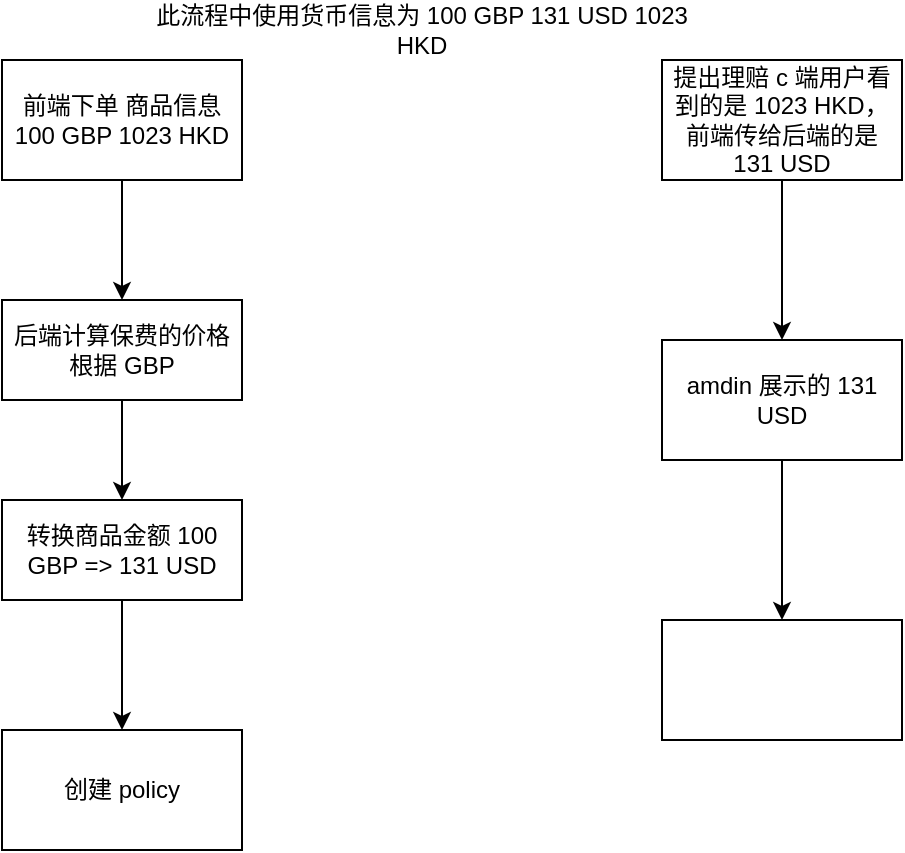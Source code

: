 <mxfile version="21.6.2" type="github">
  <diagram id="C5RBs43oDa-KdzZeNtuy" name="Page-1">
    <mxGraphModel dx="1434" dy="828" grid="1" gridSize="10" guides="1" tooltips="1" connect="1" arrows="1" fold="1" page="1" pageScale="1" pageWidth="827" pageHeight="1169" math="0" shadow="0">
      <root>
        <mxCell id="WIyWlLk6GJQsqaUBKTNV-0" />
        <mxCell id="WIyWlLk6GJQsqaUBKTNV-1" parent="WIyWlLk6GJQsqaUBKTNV-0" />
        <mxCell id="iwOR7gnDHlBaH8Aw310Z-0" value="此流程中使用货币信息为 100 GBP 131 USD 1023 HKD" style="text;html=1;strokeColor=none;fillColor=none;align=center;verticalAlign=middle;whiteSpace=wrap;rounded=0;" vertex="1" parent="WIyWlLk6GJQsqaUBKTNV-1">
          <mxGeometry x="190" y="70" width="280" height="30" as="geometry" />
        </mxCell>
        <mxCell id="iwOR7gnDHlBaH8Aw310Z-1" value="前端下单 商品信息 100 GBP 1023 HKD" style="rounded=0;whiteSpace=wrap;html=1;" vertex="1" parent="WIyWlLk6GJQsqaUBKTNV-1">
          <mxGeometry x="120" y="100" width="120" height="60" as="geometry" />
        </mxCell>
        <mxCell id="iwOR7gnDHlBaH8Aw310Z-2" value="" style="endArrow=classic;html=1;rounded=0;exitX=0.5;exitY=1;exitDx=0;exitDy=0;entryX=0.5;entryY=0;entryDx=0;entryDy=0;" edge="1" parent="WIyWlLk6GJQsqaUBKTNV-1" source="iwOR7gnDHlBaH8Aw310Z-1" target="iwOR7gnDHlBaH8Aw310Z-3">
          <mxGeometry width="50" height="50" relative="1" as="geometry">
            <mxPoint x="390" y="260" as="sourcePoint" />
            <mxPoint x="180" y="210" as="targetPoint" />
          </mxGeometry>
        </mxCell>
        <mxCell id="iwOR7gnDHlBaH8Aw310Z-7" style="edgeStyle=orthogonalEdgeStyle;rounded=0;orthogonalLoop=1;jettySize=auto;html=1;" edge="1" parent="WIyWlLk6GJQsqaUBKTNV-1" source="iwOR7gnDHlBaH8Aw310Z-3" target="iwOR7gnDHlBaH8Aw310Z-6">
          <mxGeometry relative="1" as="geometry" />
        </mxCell>
        <mxCell id="iwOR7gnDHlBaH8Aw310Z-3" value="后端计算保费的价格根据 GBP" style="rounded=0;whiteSpace=wrap;html=1;" vertex="1" parent="WIyWlLk6GJQsqaUBKTNV-1">
          <mxGeometry x="120" y="220" width="120" height="50" as="geometry" />
        </mxCell>
        <mxCell id="iwOR7gnDHlBaH8Aw310Z-9" value="" style="edgeStyle=orthogonalEdgeStyle;rounded=0;orthogonalLoop=1;jettySize=auto;html=1;" edge="1" parent="WIyWlLk6GJQsqaUBKTNV-1" source="iwOR7gnDHlBaH8Aw310Z-6" target="iwOR7gnDHlBaH8Aw310Z-8">
          <mxGeometry relative="1" as="geometry" />
        </mxCell>
        <mxCell id="iwOR7gnDHlBaH8Aw310Z-6" value="转换商品金额 100 GBP =&amp;gt; 131 USD" style="rounded=0;whiteSpace=wrap;html=1;" vertex="1" parent="WIyWlLk6GJQsqaUBKTNV-1">
          <mxGeometry x="120" y="320" width="120" height="50" as="geometry" />
        </mxCell>
        <mxCell id="iwOR7gnDHlBaH8Aw310Z-8" value="创建 policy" style="whiteSpace=wrap;html=1;rounded=0;" vertex="1" parent="WIyWlLk6GJQsqaUBKTNV-1">
          <mxGeometry x="120" y="435" width="120" height="60" as="geometry" />
        </mxCell>
        <mxCell id="iwOR7gnDHlBaH8Aw310Z-14" value="" style="edgeStyle=orthogonalEdgeStyle;rounded=0;orthogonalLoop=1;jettySize=auto;html=1;" edge="1" parent="WIyWlLk6GJQsqaUBKTNV-1" source="iwOR7gnDHlBaH8Aw310Z-12" target="iwOR7gnDHlBaH8Aw310Z-13">
          <mxGeometry relative="1" as="geometry" />
        </mxCell>
        <mxCell id="iwOR7gnDHlBaH8Aw310Z-12" value="提出理赔 c 端用户看到的是 1023 HKD，前端传给后端的是 131 USD" style="rounded=0;whiteSpace=wrap;html=1;" vertex="1" parent="WIyWlLk6GJQsqaUBKTNV-1">
          <mxGeometry x="450" y="100" width="120" height="60" as="geometry" />
        </mxCell>
        <mxCell id="iwOR7gnDHlBaH8Aw310Z-16" value="" style="edgeStyle=orthogonalEdgeStyle;rounded=0;orthogonalLoop=1;jettySize=auto;html=1;" edge="1" parent="WIyWlLk6GJQsqaUBKTNV-1" source="iwOR7gnDHlBaH8Aw310Z-13" target="iwOR7gnDHlBaH8Aw310Z-15">
          <mxGeometry relative="1" as="geometry" />
        </mxCell>
        <mxCell id="iwOR7gnDHlBaH8Aw310Z-13" value="amdin 展示的 131 USD" style="whiteSpace=wrap;html=1;rounded=0;" vertex="1" parent="WIyWlLk6GJQsqaUBKTNV-1">
          <mxGeometry x="450" y="240" width="120" height="60" as="geometry" />
        </mxCell>
        <mxCell id="iwOR7gnDHlBaH8Aw310Z-15" value="" style="whiteSpace=wrap;html=1;rounded=0;align=center;" vertex="1" parent="WIyWlLk6GJQsqaUBKTNV-1">
          <mxGeometry x="450" y="380" width="120" height="60" as="geometry" />
        </mxCell>
      </root>
    </mxGraphModel>
  </diagram>
</mxfile>
